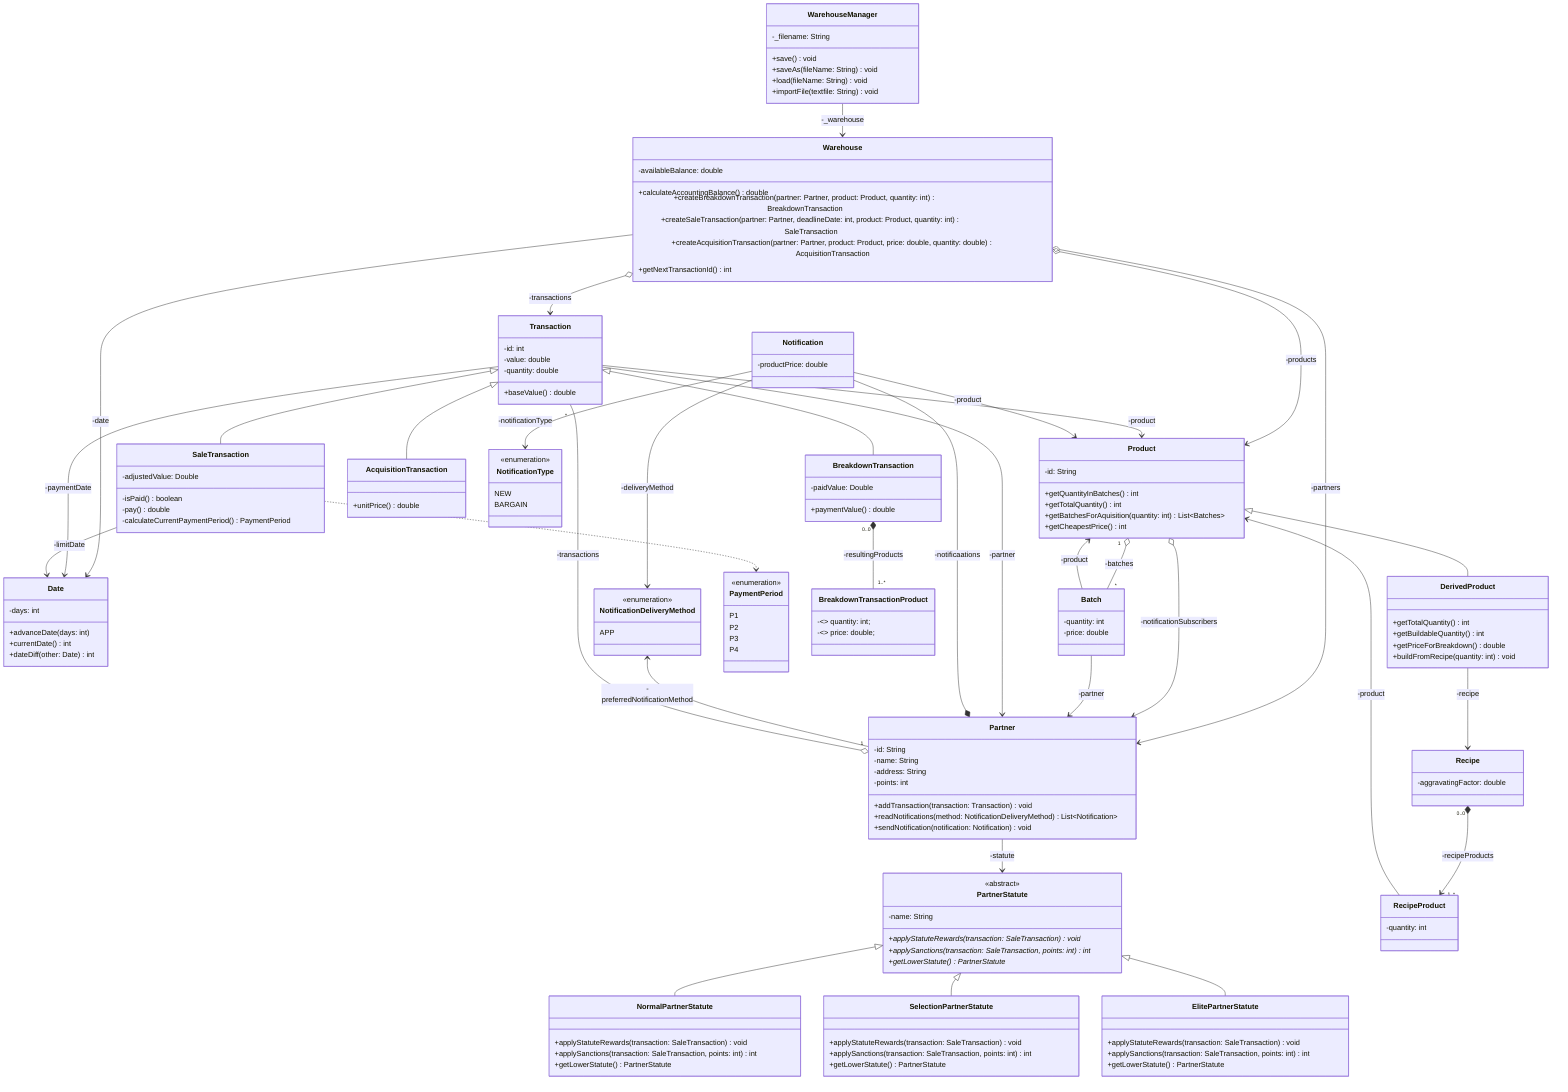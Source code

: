 classDiagram
    class WarehouseManager {
        -_filename: String
        +save() void
        +saveAs(fileName: String) void
        +load(fileName: String) void
        +importFile(textfile: String) void
    }

    class Warehouse {
        -availableBalance: double

        +calculateAccountingBalance() double
        +createBreakdownTransaction(partner: Partner, product: Product, quantity: int) BreakdownTransaction
        +createSaleTransaction(partner: Partner, deadlineDate: int, product: Product, quantity: int) SaleTransaction
        +createAcquisitionTransaction(partner: Partner, product: Product, price: double, quantity: double) AcquisitionTransaction
        +getNextTransactionId() int
    }

    class Date {
        -days: int

        +advanceDate(days: int)
        +currentDate() int
        +dateDiff(other: Date) int
    }

    class Product {
        -id: String
        +getQuantityInBatches() int
        +getTotalQuantity() int
        +getBatchesForAquisition(quantity: int) List~Batches~
        +getCheapestPrice() int
    }

    class DerivedProduct {
        +getTotalQuantity() int
        +getBuildableQuantity() int
        +getPriceForBreakdown() double
        +buildFromRecipe(quantity: int) void
    }

    class Batch {
        -quantity: int
        -price: double
    }

    class Partner {
        -id: String
        -name: String
        -address: String
        -points: int

        +addTransaction(transaction: Transaction) void
        +readNotifications(method: NotificationDeliveryMethod) List~Notification~
        +sendNotification(notification: Notification) void
    }

    class PartnerStatute {
        <<abstract>>
        -name: String
        +applyStatuteRewards(transaction: SaleTransaction)* void
        +applySanctions(transaction: SaleTransaction, points: int)* int
        +getLowerStatute()* PartnerStatute
    }

    class NormalPartnerStatute {
        +applyStatuteRewards(transaction: SaleTransaction) void
        +applySanctions(transaction: SaleTransaction, points: int) int
        +getLowerStatute() PartnerStatute
    }

    class SelectionPartnerStatute {
        +applyStatuteRewards(transaction: SaleTransaction) void
        +applySanctions(transaction: SaleTransaction, points: int) int
        +getLowerStatute() PartnerStatute
    }

    class ElitePartnerStatute {
        +applyStatuteRewards(transaction: SaleTransaction) void
        +applySanctions(transaction: SaleTransaction, points: int) int
        +getLowerStatute() PartnerStatute
    }

    class Recipe {
        -aggravatingFactor: double
    }

    class RecipeProduct {
        -quantity: int
    }

    class Transaction {
        -id: int
        -value: double
        -quantity: double
        +baseValue() double
    }

    class BreakdownTransaction {
        -paidValue: Double
        +paymentValue() double
    }

    class SaleTransaction {
        -adjustedValue: Double
        -isPaid() boolean
        -pay() double
        -calculateCurrentPaymentPeriod() PaymentPeriod
    }

    class PaymentPeriod {
        <<enumeration>>
        P1
        P2
        P3
        P4
    }

    class AcquisitionTransaction {
        +unitPrice() double
    }

    class BreakdownTransactionProduct {
        -<<final>> quantity: int;
        -<<final>> price: double;
    }

    class NotificationType {
        <<enumeration>>
        NEW
        BARGAIN
    }

    class NotificationDeliveryMethod {
        <<enumeration>>
        APP
    }

    class Notification {
      -productPrice: double
    }

    WarehouseManager --> Warehouse: -_warehouse

    Warehouse o--> Transaction: -transactions
    Warehouse o--> Partner: -partners
    Warehouse o--> Product: -products
    Warehouse --> Date: -date

    Product <|-- DerivedProduct
    Product o--> Partner: -notificationSubscribers

    Recipe "0..0" *--> "1..*" RecipeProduct: -recipeProducts
    DerivedProduct --> Recipe: -recipe
    RecipeProduct --> Product: -product

    Transaction <|-- BreakdownTransaction
    Transaction <|-- SaleTransaction
    Transaction <|-- AcquisitionTransaction

    Transaction --> Product: -product
    Transaction --> Date: -paymentDate

    SaleTransaction --> Date: -limitDate
    SaleTransaction ..> PaymentPeriod

    BreakdownTransaction "0..0" *-- "1..*" BreakdownTransactionProduct: -resultingProducts

    Batch --> Partner: -partner
    Transaction --> Partner: -partner
    Batch --> Product: -product

    Partner --> PartnerStatute: -statute
    Partner "1" o-- "*" Transaction: -transactions

    PartnerStatute <|-- NormalPartnerStatute
    PartnerStatute <|-- SelectionPartnerStatute
    PartnerStatute <|-- ElitePartnerStatute

    Product "1" o-- "*" Batch: -batches

    Notification --> Product: -product
    Notification --> NotificationDeliveryMethod: -deliveryMethod
    Notification --> NotificationType: -notificationType
    Notification --* Partner: -notificaations

    NotificationDeliveryMethod <-- Partner: -preferredNotificationMethod
